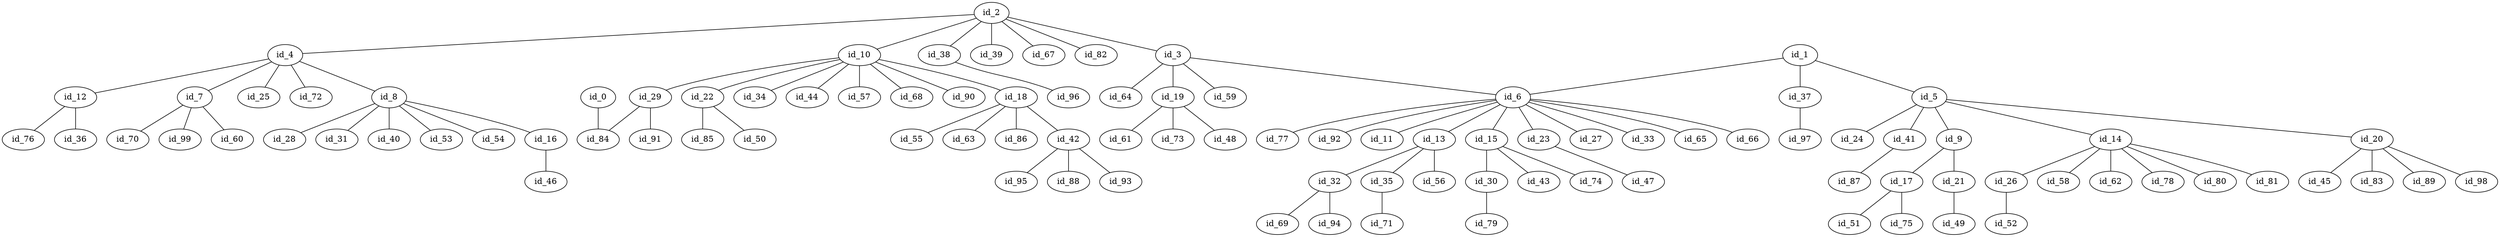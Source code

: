 graph GR{
id_0;
id_1;
id_2;
id_3;
id_4;
id_5;
id_6;
id_7;
id_8;
id_9;
id_10;
id_11;
id_12;
id_13;
id_14;
id_15;
id_16;
id_17;
id_18;
id_19;
id_20;
id_21;
id_22;
id_23;
id_24;
id_25;
id_26;
id_27;
id_28;
id_29;
id_30;
id_31;
id_32;
id_33;
id_34;
id_35;
id_36;
id_37;
id_38;
id_39;
id_40;
id_41;
id_42;
id_43;
id_44;
id_45;
id_46;
id_47;
id_48;
id_49;
id_50;
id_51;
id_52;
id_53;
id_54;
id_55;
id_56;
id_57;
id_58;
id_59;
id_60;
id_61;
id_62;
id_63;
id_64;
id_65;
id_66;
id_67;
id_68;
id_69;
id_70;
id_71;
id_72;
id_73;
id_74;
id_75;
id_76;
id_77;
id_78;
id_79;
id_80;
id_81;
id_82;
id_83;
id_84;
id_85;
id_86;
id_87;
id_88;
id_89;
id_90;
id_91;
id_92;
id_93;
id_94;
id_95;
id_96;
id_97;
id_98;
id_99;
id_0--id_84;
id_1--id_6;
id_7--id_99;
id_20--id_98;
id_37--id_97;
id_38--id_96;
id_42--id_95;
id_32--id_94;
id_42--id_93;
id_6--id_92;
id_29--id_91;
id_10--id_90;
id_20--id_89;
id_42--id_88;
id_41--id_87;
id_18--id_86;
id_22--id_85;
id_29--id_84;
id_20--id_83;
id_2--id_82;
id_14--id_81;
id_14--id_80;
id_30--id_79;
id_14--id_78;
id_6--id_77;
id_12--id_76;
id_17--id_75;
id_15--id_74;
id_19--id_73;
id_4--id_72;
id_35--id_71;
id_7--id_70;
id_32--id_69;
id_10--id_68;
id_2--id_67;
id_6--id_66;
id_6--id_65;
id_3--id_64;
id_18--id_63;
id_14--id_62;
id_19--id_61;
id_7--id_60;
id_3--id_59;
id_14--id_58;
id_10--id_57;
id_13--id_56;
id_18--id_55;
id_8--id_54;
id_8--id_53;
id_26--id_52;
id_17--id_51;
id_22--id_50;
id_21--id_49;
id_19--id_48;
id_23--id_47;
id_16--id_46;
id_20--id_45;
id_10--id_44;
id_15--id_43;
id_18--id_42;
id_5--id_41;
id_8--id_40;
id_2--id_39;
id_2--id_38;
id_1--id_37;
id_12--id_36;
id_13--id_35;
id_10--id_34;
id_6--id_33;
id_13--id_32;
id_8--id_31;
id_15--id_30;
id_10--id_29;
id_8--id_28;
id_6--id_27;
id_14--id_26;
id_4--id_25;
id_5--id_24;
id_6--id_23;
id_10--id_22;
id_9--id_21;
id_5--id_20;
id_3--id_19;
id_10--id_18;
id_9--id_17;
id_8--id_16;
id_6--id_15;
id_5--id_14;
id_6--id_13;
id_4--id_12;
id_6--id_11;
id_2--id_10;
id_5--id_9;
id_4--id_8;
id_4--id_7;
id_3--id_6;
id_1--id_5;
id_2--id_4;
id_2--id_3;
}
